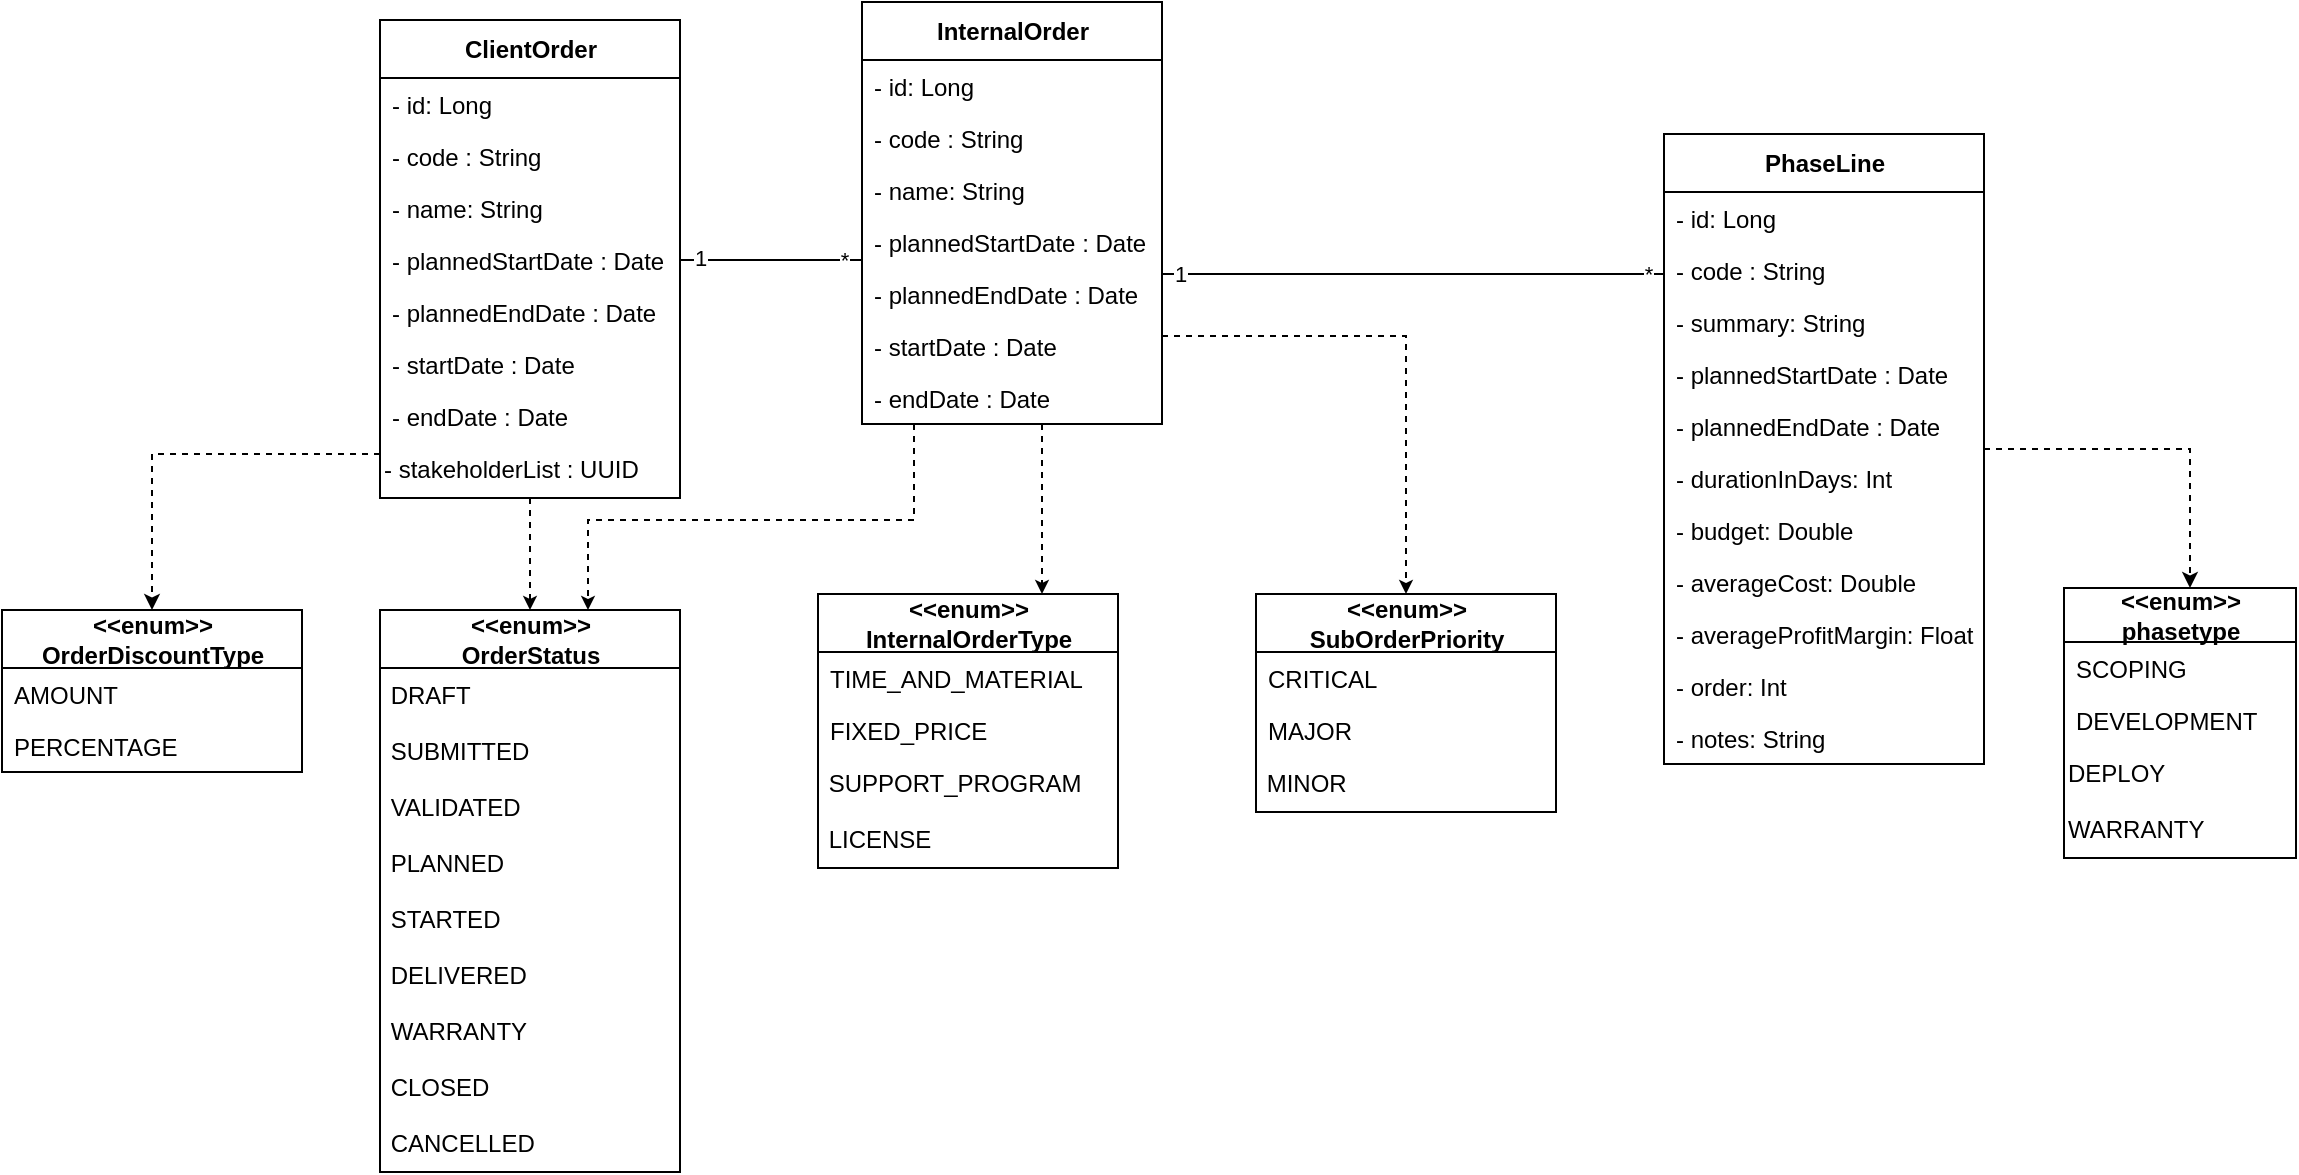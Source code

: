 <mxfile version="17.4.0" type="github">
  <diagram id="EuR3VpArMFBvW40rfFiC" name="Page-1">
    <mxGraphModel dx="1021" dy="567" grid="0" gridSize="10" guides="1" tooltips="1" connect="1" arrows="1" fold="1" page="1" pageScale="1" pageWidth="827" pageHeight="1169" math="0" shadow="0">
      <root>
        <mxCell id="0" />
        <mxCell id="1" parent="0" />
        <mxCell id="rL0a_qPyrD0AK3357CQ7-1" value="&lt;b&gt;InternalOrder&lt;/b&gt;" style="swimlane;fontStyle=0;align=center;verticalAlign=middle;childLayout=stackLayout;horizontal=1;startSize=29;horizontalStack=0;resizeParent=1;resizeParentMax=0;resizeLast=0;collapsible=0;marginBottom=0;html=1;fontSize=12;labelPosition=center;verticalLabelPosition=middle;container=0;strokeColor=default;swimlaneLine=1;rounded=0;shadow=0;glass=0;sketch=0;perimeterSpacing=0;" parent="1" vertex="1">
          <mxGeometry x="453" y="203" width="150" height="211" as="geometry" />
        </mxCell>
        <mxCell id="rL0a_qPyrD0AK3357CQ7-2" value="- id: Long" style="text;strokeColor=none;fillColor=none;align=left;verticalAlign=top;spacingLeft=4;spacingRight=4;overflow=hidden;rotatable=0;points=[[0,0.5],[1,0.5]];portConstraint=eastwest;container=0;fontStyle=0" parent="rL0a_qPyrD0AK3357CQ7-1" vertex="1">
          <mxGeometry y="29" width="150" height="26" as="geometry" />
        </mxCell>
        <mxCell id="rL0a_qPyrD0AK3357CQ7-3" value="- code : String" style="text;strokeColor=none;fillColor=none;align=left;verticalAlign=top;spacingLeft=4;spacingRight=4;overflow=hidden;rotatable=0;points=[[0,0.5],[1,0.5]];portConstraint=eastwest;container=0;fontStyle=0" parent="rL0a_qPyrD0AK3357CQ7-1" vertex="1">
          <mxGeometry y="55" width="150" height="26" as="geometry" />
        </mxCell>
        <mxCell id="rL0a_qPyrD0AK3357CQ7-4" value="- name: String" style="text;strokeColor=none;fillColor=none;align=left;verticalAlign=top;spacingLeft=4;spacingRight=4;overflow=hidden;rotatable=0;points=[[0,0.5],[1,0.5]];portConstraint=eastwest;container=0;fontStyle=0" parent="rL0a_qPyrD0AK3357CQ7-1" vertex="1">
          <mxGeometry y="81" width="150" height="26" as="geometry" />
        </mxCell>
        <mxCell id="rL0a_qPyrD0AK3357CQ7-5" value="- plannedStartDate : Date" style="text;strokeColor=none;fillColor=none;align=left;verticalAlign=top;spacingLeft=4;spacingRight=4;overflow=hidden;rotatable=0;points=[[0,0.5],[1,0.5]];portConstraint=eastwest;container=0;fontStyle=0" parent="rL0a_qPyrD0AK3357CQ7-1" vertex="1">
          <mxGeometry y="107" width="150" height="26" as="geometry" />
        </mxCell>
        <mxCell id="rL0a_qPyrD0AK3357CQ7-6" value="- plannedEndDate : Date" style="text;strokeColor=none;fillColor=none;align=left;verticalAlign=top;spacingLeft=4;spacingRight=4;overflow=hidden;rotatable=0;points=[[0,0.5],[1,0.5]];portConstraint=eastwest;container=0;fontStyle=0" parent="rL0a_qPyrD0AK3357CQ7-1" vertex="1">
          <mxGeometry y="133" width="150" height="26" as="geometry" />
        </mxCell>
        <mxCell id="rL0a_qPyrD0AK3357CQ7-7" value="- startDate : Date" style="text;strokeColor=none;fillColor=none;align=left;verticalAlign=top;spacingLeft=4;spacingRight=4;overflow=hidden;rotatable=0;points=[[0,0.5],[1,0.5]];portConstraint=eastwest;container=0;fontStyle=0" parent="rL0a_qPyrD0AK3357CQ7-1" vertex="1">
          <mxGeometry y="159" width="150" height="26" as="geometry" />
        </mxCell>
        <mxCell id="rL0a_qPyrD0AK3357CQ7-8" value="- endDate : Date" style="text;strokeColor=none;fillColor=none;align=left;verticalAlign=top;spacingLeft=4;spacingRight=4;overflow=hidden;rotatable=0;points=[[0,0.5],[1,0.5]];portConstraint=eastwest;container=0;fontStyle=0" parent="rL0a_qPyrD0AK3357CQ7-1" vertex="1">
          <mxGeometry y="185" width="150" height="26" as="geometry" />
        </mxCell>
        <mxCell id="rL0a_qPyrD0AK3357CQ7-9" value="&lt;b&gt;&amp;lt;&amp;lt;enum&amp;gt;&amp;gt;&lt;br&gt;OrderStatus&lt;/b&gt;" style="swimlane;fontStyle=0;align=center;verticalAlign=middle;childLayout=stackLayout;horizontal=1;startSize=29;horizontalStack=0;resizeParent=1;resizeParentMax=0;resizeLast=0;collapsible=0;marginBottom=0;html=1;fontSize=12;labelPosition=center;verticalLabelPosition=middle;container=0;swimlaneLine=1;rounded=0;sketch=0;glass=0;" parent="1" vertex="1">
          <mxGeometry x="212" y="507" width="150" height="281" as="geometry" />
        </mxCell>
        <mxCell id="2ZZTmMsSaw752qg8GPPj-3" value="&lt;span&gt;&amp;nbsp;DRAFT&lt;/span&gt;" style="text;whiteSpace=wrap;html=1;fontStyle=0" parent="rL0a_qPyrD0AK3357CQ7-9" vertex="1">
          <mxGeometry y="29" width="150" height="28" as="geometry" />
        </mxCell>
        <mxCell id="2ZZTmMsSaw752qg8GPPj-1" value="&lt;span&gt;&amp;nbsp;SUBMITTED&lt;/span&gt;" style="text;whiteSpace=wrap;html=1;fontStyle=0" parent="rL0a_qPyrD0AK3357CQ7-9" vertex="1">
          <mxGeometry y="57" width="150" height="28" as="geometry" />
        </mxCell>
        <mxCell id="rL0a_qPyrD0AK3357CQ7-12" value="&amp;nbsp;VALIDATED" style="text;whiteSpace=wrap;html=1;fontStyle=0" parent="rL0a_qPyrD0AK3357CQ7-9" vertex="1">
          <mxGeometry y="85" width="150" height="28" as="geometry" />
        </mxCell>
        <mxCell id="rL0a_qPyrD0AK3357CQ7-13" value="&amp;nbsp;PLANNED" style="text;whiteSpace=wrap;html=1;fontStyle=0" parent="rL0a_qPyrD0AK3357CQ7-9" vertex="1">
          <mxGeometry y="113" width="150" height="28" as="geometry" />
        </mxCell>
        <mxCell id="rL0a_qPyrD0AK3357CQ7-14" value="&amp;nbsp;STARTED" style="text;whiteSpace=wrap;html=1;fontStyle=0" parent="rL0a_qPyrD0AK3357CQ7-9" vertex="1">
          <mxGeometry y="141" width="150" height="28" as="geometry" />
        </mxCell>
        <mxCell id="rL0a_qPyrD0AK3357CQ7-15" value="&amp;nbsp;DELIVERED" style="text;whiteSpace=wrap;html=1;fontStyle=0" parent="rL0a_qPyrD0AK3357CQ7-9" vertex="1">
          <mxGeometry y="169" width="150" height="28" as="geometry" />
        </mxCell>
        <mxCell id="rL0a_qPyrD0AK3357CQ7-16" value="&amp;nbsp;WARRANTY" style="text;whiteSpace=wrap;html=1;fontStyle=0" parent="rL0a_qPyrD0AK3357CQ7-9" vertex="1">
          <mxGeometry y="197" width="150" height="28" as="geometry" />
        </mxCell>
        <mxCell id="rL0a_qPyrD0AK3357CQ7-17" value="&amp;nbsp;CLOSED" style="text;whiteSpace=wrap;html=1;fontStyle=0" parent="rL0a_qPyrD0AK3357CQ7-9" vertex="1">
          <mxGeometry y="225" width="150" height="28" as="geometry" />
        </mxCell>
        <mxCell id="rL0a_qPyrD0AK3357CQ7-18" value="&amp;nbsp;CANCELLED" style="text;whiteSpace=wrap;html=1;fontStyle=0" parent="rL0a_qPyrD0AK3357CQ7-9" vertex="1">
          <mxGeometry y="253" width="150" height="28" as="geometry" />
        </mxCell>
        <mxCell id="rL0a_qPyrD0AK3357CQ7-19" value="&lt;b&gt;&amp;lt;&amp;lt;enum&amp;gt;&amp;gt;&lt;br&gt;InternalOrderType&lt;/b&gt;" style="swimlane;fontStyle=0;align=center;verticalAlign=middle;childLayout=stackLayout;horizontal=1;startSize=29;horizontalStack=0;resizeParent=1;resizeParentMax=0;resizeLast=0;collapsible=0;marginBottom=0;html=1;fontSize=12;labelPosition=center;verticalLabelPosition=middle;container=0;swimlaneLine=1;rounded=0;sketch=0;glass=0;" parent="1" vertex="1">
          <mxGeometry x="431" y="499" width="150" height="137" as="geometry" />
        </mxCell>
        <mxCell id="rL0a_qPyrD0AK3357CQ7-20" value="TIME_AND_MATERIAL" style="text;strokeColor=none;fillColor=none;align=left;verticalAlign=top;spacingLeft=4;spacingRight=4;overflow=hidden;rotatable=0;points=[[0,0.5],[1,0.5]];portConstraint=eastwest;container=0;fontStyle=0" parent="rL0a_qPyrD0AK3357CQ7-19" vertex="1">
          <mxGeometry y="29" width="150" height="26" as="geometry" />
        </mxCell>
        <mxCell id="rL0a_qPyrD0AK3357CQ7-21" value="FIXED_PRICE" style="text;strokeColor=none;fillColor=none;align=left;verticalAlign=top;spacingLeft=4;spacingRight=4;overflow=hidden;rotatable=0;points=[[0,0.5],[1,0.5]];portConstraint=eastwest;container=0;fontStyle=0" parent="rL0a_qPyrD0AK3357CQ7-19" vertex="1">
          <mxGeometry y="55" width="150" height="26" as="geometry" />
        </mxCell>
        <mxCell id="rL0a_qPyrD0AK3357CQ7-23" value="&amp;nbsp;SUPPORT_PROGRAM" style="text;whiteSpace=wrap;html=1;fontStyle=0" parent="rL0a_qPyrD0AK3357CQ7-19" vertex="1">
          <mxGeometry y="81" width="150" height="28" as="geometry" />
        </mxCell>
        <mxCell id="rL0a_qPyrD0AK3357CQ7-24" value="&amp;nbsp;LICENSE" style="text;whiteSpace=wrap;html=1;fontStyle=0" parent="rL0a_qPyrD0AK3357CQ7-19" vertex="1">
          <mxGeometry y="109" width="150" height="28" as="geometry" />
        </mxCell>
        <mxCell id="rL0a_qPyrD0AK3357CQ7-29" value="&lt;div&gt;&lt;b&gt;ClientOrder&lt;/b&gt;&lt;/div&gt;" style="swimlane;fontStyle=0;align=center;verticalAlign=middle;childLayout=stackLayout;horizontal=1;startSize=29;horizontalStack=0;resizeParent=1;resizeParentMax=0;resizeLast=0;collapsible=0;marginBottom=0;html=1;fontSize=12;labelPosition=center;verticalLabelPosition=middle;container=0;strokeColor=default;swimlaneLine=1;rounded=0;shadow=0;glass=0;sketch=0;perimeterSpacing=0;" parent="1" vertex="1">
          <mxGeometry x="212" y="212" width="150" height="239" as="geometry" />
        </mxCell>
        <mxCell id="rL0a_qPyrD0AK3357CQ7-30" value="- id: Long" style="text;strokeColor=none;fillColor=none;align=left;verticalAlign=top;spacingLeft=4;spacingRight=4;overflow=hidden;rotatable=0;points=[[0,0.5],[1,0.5]];portConstraint=eastwest;container=0;fontStyle=0" parent="rL0a_qPyrD0AK3357CQ7-29" vertex="1">
          <mxGeometry y="29" width="150" height="26" as="geometry" />
        </mxCell>
        <mxCell id="rL0a_qPyrD0AK3357CQ7-31" value="- code : String" style="text;strokeColor=none;fillColor=none;align=left;verticalAlign=top;spacingLeft=4;spacingRight=4;overflow=hidden;rotatable=0;points=[[0,0.5],[1,0.5]];portConstraint=eastwest;container=0;fontStyle=0" parent="rL0a_qPyrD0AK3357CQ7-29" vertex="1">
          <mxGeometry y="55" width="150" height="26" as="geometry" />
        </mxCell>
        <mxCell id="rL0a_qPyrD0AK3357CQ7-32" value="- name: String" style="text;strokeColor=none;fillColor=none;align=left;verticalAlign=top;spacingLeft=4;spacingRight=4;overflow=hidden;rotatable=0;points=[[0,0.5],[1,0.5]];portConstraint=eastwest;container=0;fontStyle=0" parent="rL0a_qPyrD0AK3357CQ7-29" vertex="1">
          <mxGeometry y="81" width="150" height="26" as="geometry" />
        </mxCell>
        <mxCell id="rL0a_qPyrD0AK3357CQ7-33" value="- plannedStartDate : Date" style="text;strokeColor=none;fillColor=none;align=left;verticalAlign=top;spacingLeft=4;spacingRight=4;overflow=hidden;rotatable=0;points=[[0,0.5],[1,0.5]];portConstraint=eastwest;container=0;fontStyle=0" parent="rL0a_qPyrD0AK3357CQ7-29" vertex="1">
          <mxGeometry y="107" width="150" height="26" as="geometry" />
        </mxCell>
        <mxCell id="rL0a_qPyrD0AK3357CQ7-34" value="- plannedEndDate : Date" style="text;strokeColor=none;fillColor=none;align=left;verticalAlign=top;spacingLeft=4;spacingRight=4;overflow=hidden;rotatable=0;points=[[0,0.5],[1,0.5]];portConstraint=eastwest;container=0;fontStyle=0" parent="rL0a_qPyrD0AK3357CQ7-29" vertex="1">
          <mxGeometry y="133" width="150" height="26" as="geometry" />
        </mxCell>
        <mxCell id="rL0a_qPyrD0AK3357CQ7-35" value="- startDate : Date" style="text;strokeColor=none;fillColor=none;align=left;verticalAlign=top;spacingLeft=4;spacingRight=4;overflow=hidden;rotatable=0;points=[[0,0.5],[1,0.5]];portConstraint=eastwest;container=0;fontStyle=0" parent="rL0a_qPyrD0AK3357CQ7-29" vertex="1">
          <mxGeometry y="159" width="150" height="26" as="geometry" />
        </mxCell>
        <mxCell id="rL0a_qPyrD0AK3357CQ7-36" value="- endDate : Date" style="text;strokeColor=none;fillColor=none;align=left;verticalAlign=top;spacingLeft=4;spacingRight=4;overflow=hidden;rotatable=0;points=[[0,0.5],[1,0.5]];portConstraint=eastwest;container=0;fontStyle=0" parent="rL0a_qPyrD0AK3357CQ7-29" vertex="1">
          <mxGeometry y="185" width="150" height="26" as="geometry" />
        </mxCell>
        <mxCell id="rL0a_qPyrD0AK3357CQ7-61" value="- stakeholderList : UUID" style="text;whiteSpace=wrap;html=1;" parent="rL0a_qPyrD0AK3357CQ7-29" vertex="1">
          <mxGeometry y="211" width="150" height="28" as="geometry" />
        </mxCell>
        <mxCell id="rL0a_qPyrD0AK3357CQ7-39" style="edgeStyle=orthogonalEdgeStyle;rounded=0;orthogonalLoop=1;jettySize=auto;html=1;dashed=1;endSize=4;startSize=4;fontStyle=0" parent="1" source="rL0a_qPyrD0AK3357CQ7-1" target="rL0a_qPyrD0AK3357CQ7-9" edge="1">
          <mxGeometry relative="1" as="geometry">
            <mxPoint x="396" y="496" as="targetPoint" />
            <Array as="points">
              <mxPoint x="479" y="462" />
              <mxPoint x="316" y="462" />
            </Array>
          </mxGeometry>
        </mxCell>
        <mxCell id="rL0a_qPyrD0AK3357CQ7-40" style="edgeStyle=orthogonalEdgeStyle;rounded=0;orthogonalLoop=1;jettySize=auto;html=1;dashed=1;startSize=4;endSize=4;fontStyle=0" parent="1" source="rL0a_qPyrD0AK3357CQ7-29" target="rL0a_qPyrD0AK3357CQ7-9" edge="1">
          <mxGeometry relative="1" as="geometry">
            <Array as="points">
              <mxPoint x="269" y="525" />
            </Array>
          </mxGeometry>
        </mxCell>
        <mxCell id="rL0a_qPyrD0AK3357CQ7-41" style="edgeStyle=orthogonalEdgeStyle;rounded=0;orthogonalLoop=1;jettySize=auto;html=1;dashed=1;endSize=4;startSize=4;fontStyle=0" parent="1" source="rL0a_qPyrD0AK3357CQ7-1" target="rL0a_qPyrD0AK3357CQ7-19" edge="1">
          <mxGeometry relative="1" as="geometry">
            <Array as="points">
              <mxPoint x="543" y="469" />
              <mxPoint x="543" y="469" />
            </Array>
          </mxGeometry>
        </mxCell>
        <mxCell id="rL0a_qPyrD0AK3357CQ7-42" style="edgeStyle=orthogonalEdgeStyle;rounded=0;orthogonalLoop=1;jettySize=auto;html=1;startSize=4;endSize=4;endArrow=none;endFill=0;fontStyle=0" parent="1" source="rL0a_qPyrD0AK3357CQ7-33" target="rL0a_qPyrD0AK3357CQ7-1" edge="1">
          <mxGeometry relative="1" as="geometry">
            <Array as="points">
              <mxPoint x="436" y="332" />
              <mxPoint x="436" y="332" />
            </Array>
          </mxGeometry>
        </mxCell>
        <mxCell id="rL0a_qPyrD0AK3357CQ7-43" value="*" style="edgeLabel;html=1;align=center;verticalAlign=middle;resizable=0;points=[];fontStyle=0" parent="rL0a_qPyrD0AK3357CQ7-42" vertex="1" connectable="0">
          <mxGeometry x="0.787" relative="1" as="geometry">
            <mxPoint as="offset" />
          </mxGeometry>
        </mxCell>
        <mxCell id="rL0a_qPyrD0AK3357CQ7-44" value="1" style="edgeLabel;html=1;align=center;verticalAlign=middle;resizable=0;points=[];fontStyle=0" parent="rL0a_qPyrD0AK3357CQ7-42" vertex="1" connectable="0">
          <mxGeometry x="-0.78" y="1" relative="1" as="geometry">
            <mxPoint as="offset" />
          </mxGeometry>
        </mxCell>
        <mxCell id="rL0a_qPyrD0AK3357CQ7-54" value="&lt;b&gt;&amp;lt;&amp;lt;enum&amp;gt;&amp;gt;&lt;br&gt;&lt;span style=&quot;text-align: left&quot;&gt;SubOrderPriority&lt;/span&gt;&lt;/b&gt;" style="swimlane;fontStyle=0;align=center;verticalAlign=middle;childLayout=stackLayout;horizontal=1;startSize=29;horizontalStack=0;resizeParent=1;resizeParentMax=0;resizeLast=0;collapsible=0;marginBottom=0;html=1;fontSize=12;labelPosition=center;verticalLabelPosition=middle;container=0;swimlaneLine=1;rounded=0;sketch=0;glass=0;" parent="1" vertex="1">
          <mxGeometry x="650" y="499" width="150" height="109" as="geometry" />
        </mxCell>
        <mxCell id="rL0a_qPyrD0AK3357CQ7-55" value="CRITICAL" style="text;strokeColor=none;fillColor=none;align=left;verticalAlign=top;spacingLeft=4;spacingRight=4;overflow=hidden;rotatable=0;points=[[0,0.5],[1,0.5]];portConstraint=eastwest;container=0;fontStyle=0" parent="rL0a_qPyrD0AK3357CQ7-54" vertex="1">
          <mxGeometry y="29" width="150" height="26" as="geometry" />
        </mxCell>
        <mxCell id="rL0a_qPyrD0AK3357CQ7-56" value="MAJOR" style="text;strokeColor=none;fillColor=none;align=left;verticalAlign=top;spacingLeft=4;spacingRight=4;overflow=hidden;rotatable=0;points=[[0,0.5],[1,0.5]];portConstraint=eastwest;container=0;fontStyle=0" parent="rL0a_qPyrD0AK3357CQ7-54" vertex="1">
          <mxGeometry y="55" width="150" height="26" as="geometry" />
        </mxCell>
        <mxCell id="rL0a_qPyrD0AK3357CQ7-57" value="&amp;nbsp;MINOR" style="text;whiteSpace=wrap;html=1;fontStyle=0" parent="rL0a_qPyrD0AK3357CQ7-54" vertex="1">
          <mxGeometry y="81" width="150" height="28" as="geometry" />
        </mxCell>
        <mxCell id="rL0a_qPyrD0AK3357CQ7-60" style="edgeStyle=orthogonalEdgeStyle;rounded=0;orthogonalLoop=1;jettySize=auto;html=1;endArrow=classic;endFill=1;startSize=4;endSize=4;dashed=1;" parent="1" source="rL0a_qPyrD0AK3357CQ7-1" target="rL0a_qPyrD0AK3357CQ7-54" edge="1">
          <mxGeometry relative="1" as="geometry">
            <Array as="points">
              <mxPoint x="725" y="370" />
            </Array>
          </mxGeometry>
        </mxCell>
        <mxCell id="bWaEOIjMf3KWSn0VKuWP-1" value="&lt;b&gt;&amp;lt;&amp;lt;enum&amp;gt;&amp;gt;&lt;/b&gt;&lt;br&gt;&lt;div style=&quot;text-align: left&quot;&gt;&lt;span&gt;&lt;b&gt;OrderDiscountType&lt;/b&gt;&lt;/span&gt;&lt;/div&gt;" style="swimlane;fontStyle=0;align=center;verticalAlign=middle;childLayout=stackLayout;horizontal=1;startSize=29;horizontalStack=0;resizeParent=1;resizeParentMax=0;resizeLast=0;collapsible=0;marginBottom=0;html=1;fontSize=12;labelPosition=center;verticalLabelPosition=middle;container=0;swimlaneLine=1;rounded=0;sketch=0;glass=0;" parent="1" vertex="1">
          <mxGeometry x="23" y="507" width="150" height="81" as="geometry" />
        </mxCell>
        <mxCell id="bWaEOIjMf3KWSn0VKuWP-2" value="AMOUNT" style="text;strokeColor=none;fillColor=none;align=left;verticalAlign=top;spacingLeft=4;spacingRight=4;overflow=hidden;rotatable=0;points=[[0,0.5],[1,0.5]];portConstraint=eastwest;container=0;fontStyle=0" parent="bWaEOIjMf3KWSn0VKuWP-1" vertex="1">
          <mxGeometry y="29" width="150" height="26" as="geometry" />
        </mxCell>
        <mxCell id="bWaEOIjMf3KWSn0VKuWP-3" value="PERCENTAGE" style="text;strokeColor=none;fillColor=none;align=left;verticalAlign=top;spacingLeft=4;spacingRight=4;overflow=hidden;rotatable=0;points=[[0,0.5],[1,0.5]];portConstraint=eastwest;container=0;fontStyle=0" parent="bWaEOIjMf3KWSn0VKuWP-1" vertex="1">
          <mxGeometry y="55" width="150" height="26" as="geometry" />
        </mxCell>
        <mxCell id="bWaEOIjMf3KWSn0VKuWP-5" style="edgeStyle=orthogonalEdgeStyle;rounded=0;orthogonalLoop=1;jettySize=auto;html=1;dashed=1;endSize=5;startSize=5;" parent="1" source="rL0a_qPyrD0AK3357CQ7-29" target="bWaEOIjMf3KWSn0VKuWP-1" edge="1">
          <mxGeometry relative="1" as="geometry">
            <Array as="points">
              <mxPoint x="98" y="429" />
            </Array>
          </mxGeometry>
        </mxCell>
        <mxCell id="v9GyO0bt5FI3unl8SER5-13" style="edgeStyle=orthogonalEdgeStyle;rounded=0;orthogonalLoop=1;jettySize=auto;html=1;endSize=5;startSize=5;endArrow=none;endFill=0;" edge="1" parent="1" source="v9GyO0bt5FI3unl8SER5-1" target="rL0a_qPyrD0AK3357CQ7-1">
          <mxGeometry relative="1" as="geometry">
            <Array as="points">
              <mxPoint x="692" y="339" />
              <mxPoint x="692" y="339" />
            </Array>
          </mxGeometry>
        </mxCell>
        <mxCell id="v9GyO0bt5FI3unl8SER5-14" value="*" style="edgeLabel;html=1;align=center;verticalAlign=middle;resizable=0;points=[];" vertex="1" connectable="0" parent="v9GyO0bt5FI3unl8SER5-13">
          <mxGeometry x="-0.937" relative="1" as="geometry">
            <mxPoint as="offset" />
          </mxGeometry>
        </mxCell>
        <mxCell id="v9GyO0bt5FI3unl8SER5-15" value="1" style="edgeLabel;html=1;align=center;verticalAlign=middle;resizable=0;points=[];" vertex="1" connectable="0" parent="v9GyO0bt5FI3unl8SER5-13">
          <mxGeometry x="0.932" relative="1" as="geometry">
            <mxPoint as="offset" />
          </mxGeometry>
        </mxCell>
        <mxCell id="v9GyO0bt5FI3unl8SER5-21" style="edgeStyle=orthogonalEdgeStyle;rounded=0;orthogonalLoop=1;jettySize=auto;html=1;endArrow=classic;endFill=1;startSize=5;endSize=5;dashed=1;" edge="1" parent="1" source="v9GyO0bt5FI3unl8SER5-1" target="v9GyO0bt5FI3unl8SER5-16">
          <mxGeometry relative="1" as="geometry">
            <Array as="points">
              <mxPoint x="1117" y="427" />
            </Array>
          </mxGeometry>
        </mxCell>
        <mxCell id="v9GyO0bt5FI3unl8SER5-1" value="&lt;b&gt;PhaseLine&lt;/b&gt;" style="swimlane;fontStyle=0;align=center;verticalAlign=middle;childLayout=stackLayout;horizontal=1;startSize=29;horizontalStack=0;resizeParent=1;resizeParentMax=0;resizeLast=0;collapsible=0;marginBottom=0;html=1;fontSize=12;labelPosition=center;verticalLabelPosition=middle;container=0;strokeColor=default;swimlaneLine=1;rounded=0;shadow=0;glass=0;sketch=0;perimeterSpacing=0;" vertex="1" parent="1">
          <mxGeometry x="854" y="269" width="160" height="315" as="geometry" />
        </mxCell>
        <mxCell id="v9GyO0bt5FI3unl8SER5-2" value="- id: Long" style="text;strokeColor=none;fillColor=none;align=left;verticalAlign=top;spacingLeft=4;spacingRight=4;overflow=hidden;rotatable=0;points=[[0,0.5],[1,0.5]];portConstraint=eastwest;container=0;fontStyle=0" vertex="1" parent="v9GyO0bt5FI3unl8SER5-1">
          <mxGeometry y="29" width="160" height="26" as="geometry" />
        </mxCell>
        <mxCell id="v9GyO0bt5FI3unl8SER5-3" value="- code : String" style="text;strokeColor=none;fillColor=none;align=left;verticalAlign=top;spacingLeft=4;spacingRight=4;overflow=hidden;rotatable=0;points=[[0,0.5],[1,0.5]];portConstraint=eastwest;container=0;fontStyle=0" vertex="1" parent="v9GyO0bt5FI3unl8SER5-1">
          <mxGeometry y="55" width="160" height="26" as="geometry" />
        </mxCell>
        <mxCell id="v9GyO0bt5FI3unl8SER5-4" value="- summary: String" style="text;strokeColor=none;fillColor=none;align=left;verticalAlign=top;spacingLeft=4;spacingRight=4;overflow=hidden;rotatable=0;points=[[0,0.5],[1,0.5]];portConstraint=eastwest;container=0;fontStyle=0" vertex="1" parent="v9GyO0bt5FI3unl8SER5-1">
          <mxGeometry y="81" width="160" height="26" as="geometry" />
        </mxCell>
        <mxCell id="v9GyO0bt5FI3unl8SER5-5" value="- plannedStartDate : Date" style="text;strokeColor=none;fillColor=none;align=left;verticalAlign=top;spacingLeft=4;spacingRight=4;overflow=hidden;rotatable=0;points=[[0,0.5],[1,0.5]];portConstraint=eastwest;container=0;fontStyle=0" vertex="1" parent="v9GyO0bt5FI3unl8SER5-1">
          <mxGeometry y="107" width="160" height="26" as="geometry" />
        </mxCell>
        <mxCell id="v9GyO0bt5FI3unl8SER5-6" value="- plannedEndDate : Date" style="text;strokeColor=none;fillColor=none;align=left;verticalAlign=top;spacingLeft=4;spacingRight=4;overflow=hidden;rotatable=0;points=[[0,0.5],[1,0.5]];portConstraint=eastwest;container=0;fontStyle=0" vertex="1" parent="v9GyO0bt5FI3unl8SER5-1">
          <mxGeometry y="133" width="160" height="26" as="geometry" />
        </mxCell>
        <mxCell id="v9GyO0bt5FI3unl8SER5-7" value="- durationInDays: Int" style="text;strokeColor=none;fillColor=none;align=left;verticalAlign=top;spacingLeft=4;spacingRight=4;overflow=hidden;rotatable=0;points=[[0,0.5],[1,0.5]];portConstraint=eastwest;container=0;fontStyle=0" vertex="1" parent="v9GyO0bt5FI3unl8SER5-1">
          <mxGeometry y="159" width="160" height="26" as="geometry" />
        </mxCell>
        <mxCell id="v9GyO0bt5FI3unl8SER5-8" value="- budget: Double" style="text;strokeColor=none;fillColor=none;align=left;verticalAlign=top;spacingLeft=4;spacingRight=4;overflow=hidden;rotatable=0;points=[[0,0.5],[1,0.5]];portConstraint=eastwest;container=0;fontStyle=0" vertex="1" parent="v9GyO0bt5FI3unl8SER5-1">
          <mxGeometry y="185" width="160" height="26" as="geometry" />
        </mxCell>
        <mxCell id="v9GyO0bt5FI3unl8SER5-9" value="- averageCost: Double" style="text;strokeColor=none;fillColor=none;align=left;verticalAlign=top;spacingLeft=4;spacingRight=4;overflow=hidden;rotatable=0;points=[[0,0.5],[1,0.5]];portConstraint=eastwest;container=0;fontStyle=0" vertex="1" parent="v9GyO0bt5FI3unl8SER5-1">
          <mxGeometry y="211" width="160" height="26" as="geometry" />
        </mxCell>
        <mxCell id="v9GyO0bt5FI3unl8SER5-11" value="- averageProfitMargin: Float" style="text;strokeColor=none;fillColor=none;align=left;verticalAlign=top;spacingLeft=4;spacingRight=4;overflow=hidden;rotatable=0;points=[[0,0.5],[1,0.5]];portConstraint=eastwest;container=0;fontStyle=0" vertex="1" parent="v9GyO0bt5FI3unl8SER5-1">
          <mxGeometry y="237" width="160" height="26" as="geometry" />
        </mxCell>
        <mxCell id="v9GyO0bt5FI3unl8SER5-10" value="- order: Int" style="text;strokeColor=none;fillColor=none;align=left;verticalAlign=top;spacingLeft=4;spacingRight=4;overflow=hidden;rotatable=0;points=[[0,0.5],[1,0.5]];portConstraint=eastwest;container=0;fontStyle=0" vertex="1" parent="v9GyO0bt5FI3unl8SER5-1">
          <mxGeometry y="263" width="160" height="26" as="geometry" />
        </mxCell>
        <mxCell id="v9GyO0bt5FI3unl8SER5-12" value="- notes: String" style="text;strokeColor=none;fillColor=none;align=left;verticalAlign=top;spacingLeft=4;spacingRight=4;overflow=hidden;rotatable=0;points=[[0,0.5],[1,0.5]];portConstraint=eastwest;container=0;fontStyle=0" vertex="1" parent="v9GyO0bt5FI3unl8SER5-1">
          <mxGeometry y="289" width="160" height="26" as="geometry" />
        </mxCell>
        <mxCell id="v9GyO0bt5FI3unl8SER5-16" value="&lt;b&gt;&amp;lt;&amp;lt;enum&amp;gt;&amp;gt;&lt;/b&gt;&lt;br&gt;&lt;div&gt;&lt;b&gt;phasetype&lt;/b&gt;&lt;/div&gt;" style="swimlane;fontStyle=0;align=center;verticalAlign=middle;childLayout=stackLayout;horizontal=1;startSize=27;horizontalStack=0;resizeParent=1;resizeParentMax=0;resizeLast=0;collapsible=0;marginBottom=0;html=1;fontSize=12;labelPosition=center;verticalLabelPosition=middle;container=0;swimlaneLine=1;rounded=0;sketch=0;glass=0;" vertex="1" parent="1">
          <mxGeometry x="1054" y="496" width="116" height="135" as="geometry" />
        </mxCell>
        <mxCell id="v9GyO0bt5FI3unl8SER5-17" value="SCOPING" style="text;strokeColor=none;fillColor=none;align=left;verticalAlign=top;spacingLeft=4;spacingRight=4;overflow=hidden;rotatable=0;points=[[0,0.5],[1,0.5]];portConstraint=eastwest;container=0;fontStyle=0" vertex="1" parent="v9GyO0bt5FI3unl8SER5-16">
          <mxGeometry y="27" width="116" height="26" as="geometry" />
        </mxCell>
        <mxCell id="v9GyO0bt5FI3unl8SER5-18" value="DEVELOPMENT" style="text;strokeColor=none;fillColor=none;align=left;verticalAlign=top;spacingLeft=4;spacingRight=4;overflow=hidden;rotatable=0;points=[[0,0.5],[1,0.5]];portConstraint=eastwest;container=0;fontStyle=0" vertex="1" parent="v9GyO0bt5FI3unl8SER5-16">
          <mxGeometry y="53" width="116" height="26" as="geometry" />
        </mxCell>
        <mxCell id="v9GyO0bt5FI3unl8SER5-19" value="DEPLOY" style="text;whiteSpace=wrap;html=1;fontStyle=0" vertex="1" parent="v9GyO0bt5FI3unl8SER5-16">
          <mxGeometry y="79" width="116" height="28" as="geometry" />
        </mxCell>
        <mxCell id="v9GyO0bt5FI3unl8SER5-20" value="WARRANTY" style="text;whiteSpace=wrap;html=1;fontStyle=0" vertex="1" parent="v9GyO0bt5FI3unl8SER5-16">
          <mxGeometry y="107" width="116" height="28" as="geometry" />
        </mxCell>
      </root>
    </mxGraphModel>
  </diagram>
</mxfile>
